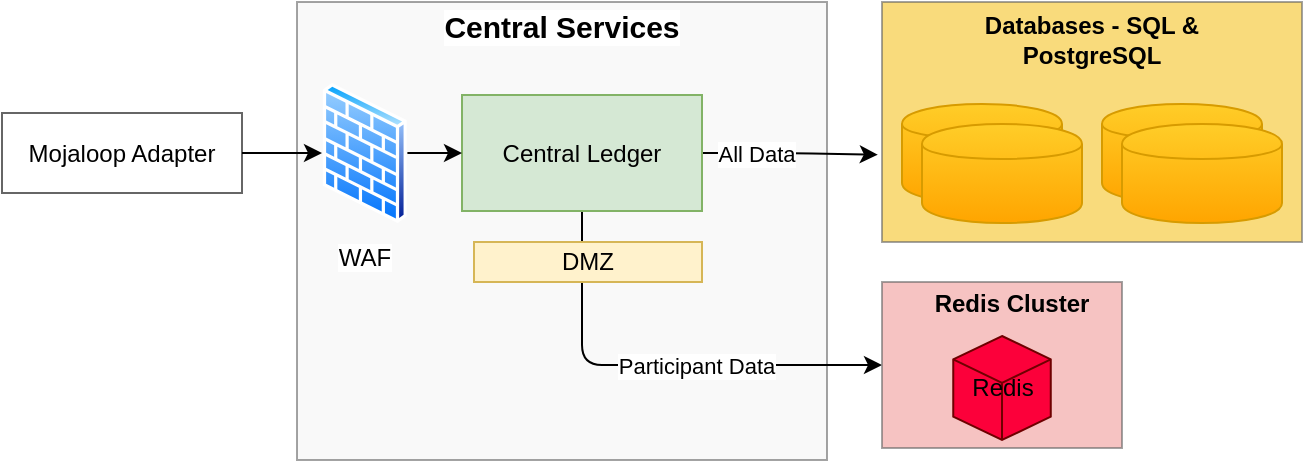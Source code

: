 <mxfile version="17.4.5" type="device" pages="2"><diagram id="1r2UlWtvAORndmBYrAt0" name="as is - central ledger"><mxGraphModel dx="782" dy="403" grid="1" gridSize="10" guides="1" tooltips="1" connect="1" arrows="1" fold="1" page="1" pageScale="1" pageWidth="850" pageHeight="1100" math="0" shadow="0"><root><mxCell id="0"/><mxCell id="1" parent="0"/><mxCell id="PnEK6yTm-2zhNzn3fMTI-1" value="" style="rounded=0;whiteSpace=wrap;html=1;fillColor=#F5C425;strokeColor=#666666;fontColor=#333333;opacity=60;" vertex="1" parent="1"><mxGeometry x="470" y="200" width="210" height="120" as="geometry"/></mxCell><mxCell id="PnEK6yTm-2zhNzn3fMTI-2" value="" style="rounded=0;whiteSpace=wrap;html=1;fillColor=#f5f5f5;strokeColor=#666666;fontColor=#333333;opacity=60;labelBackgroundColor=none;" vertex="1" parent="1"><mxGeometry x="177.5" y="200" width="265" height="229" as="geometry"/></mxCell><mxCell id="PnEK6yTm-2zhNzn3fMTI-3" style="edgeStyle=orthogonalEdgeStyle;rounded=0;orthogonalLoop=1;jettySize=auto;html=1;exitX=0.5;exitY=1;exitDx=0;exitDy=0;" edge="1" parent="1"><mxGeometry relative="1" as="geometry"><mxPoint x="379.0" y="348" as="sourcePoint"/><mxPoint x="379.0" y="348" as="targetPoint"/></mxGeometry></mxCell><mxCell id="PnEK6yTm-2zhNzn3fMTI-4" value="Central Services" style="text;html=1;strokeColor=none;fillColor=none;align=center;verticalAlign=middle;whiteSpace=wrap;rounded=0;opacity=60;fontSize=15;fontStyle=1;labelBackgroundColor=default;" vertex="1" parent="1"><mxGeometry x="245" y="202" width="130" height="20" as="geometry"/></mxCell><mxCell id="PnEK6yTm-2zhNzn3fMTI-5" value="Databases -&amp;nbsp;&lt;span style=&quot;font-size: 12px&quot;&gt;&lt;font style=&quot;font-size: 12px&quot;&gt;SQL &amp;amp; PostgreSQL&lt;/font&gt;&lt;/span&gt;" style="text;html=1;strokeColor=none;fillColor=none;align=center;verticalAlign=middle;whiteSpace=wrap;rounded=0;opacity=60;fontSize=12;fontStyle=1;labelBackgroundColor=none;" vertex="1" parent="1"><mxGeometry x="495" y="209" width="160" height="20" as="geometry"/></mxCell><mxCell id="PnEK6yTm-2zhNzn3fMTI-6" style="edgeStyle=orthogonalEdgeStyle;rounded=1;orthogonalLoop=1;jettySize=auto;html=1;exitX=1;exitY=0.5;exitDx=0;exitDy=0;entryX=0;entryY=0.5;entryDx=0;entryDy=0;fontSize=12;" edge="1" parent="1" source="PnEK6yTm-2zhNzn3fMTI-7" target="PnEK6yTm-2zhNzn3fMTI-16"><mxGeometry relative="1" as="geometry"/></mxCell><mxCell id="PnEK6yTm-2zhNzn3fMTI-7" value="Mojaloop Adapter" style="rounded=0;whiteSpace=wrap;html=1;fontSize=12;opacity=60;fontStyle=0" vertex="1" parent="1"><mxGeometry x="30" y="255.5" width="120" height="40" as="geometry"/></mxCell><mxCell id="PnEK6yTm-2zhNzn3fMTI-8" value="All Data" style="edgeStyle=orthogonalEdgeStyle;rounded=1;orthogonalLoop=1;jettySize=auto;html=1;exitX=1;exitY=0.5;exitDx=0;exitDy=0;entryX=-0.01;entryY=0.636;entryDx=0;entryDy=0;entryPerimeter=0;" edge="1" parent="1" source="PnEK6yTm-2zhNzn3fMTI-10" target="PnEK6yTm-2zhNzn3fMTI-1"><mxGeometry x="-0.388" relative="1" as="geometry"><mxPoint as="offset"/></mxGeometry></mxCell><mxCell id="PnEK6yTm-2zhNzn3fMTI-9" value="Participant Data" style="edgeStyle=orthogonalEdgeStyle;rounded=1;orthogonalLoop=1;jettySize=auto;html=1;exitX=0.5;exitY=1;exitDx=0;exitDy=0;entryX=0;entryY=0.5;entryDx=0;entryDy=0;" edge="1" parent="1" source="PnEK6yTm-2zhNzn3fMTI-10" target="PnEK6yTm-2zhNzn3fMTI-12"><mxGeometry x="0.18" relative="1" as="geometry"><mxPoint as="offset"/></mxGeometry></mxCell><mxCell id="PnEK6yTm-2zhNzn3fMTI-10" value="&lt;font color=&quot;#000000&quot;&gt;&lt;span&gt;Central Ledger&lt;/span&gt;&lt;br&gt;&lt;/font&gt;" style="rounded=0;whiteSpace=wrap;html=1;fillColor=#d5e8d4;strokeColor=#82b366;fontStyle=0" vertex="1" parent="1"><mxGeometry x="260" y="246.5" width="120" height="58" as="geometry"/></mxCell><mxCell id="PnEK6yTm-2zhNzn3fMTI-11" value="&lt;font color=&quot;#000000&quot;&gt;DMZ&lt;/font&gt;" style="rounded=0;whiteSpace=wrap;html=1;fillColor=#fff2cc;strokeColor=#d6b656;" vertex="1" parent="1"><mxGeometry x="266" y="320" width="114" height="20" as="geometry"/></mxCell><mxCell id="PnEK6yTm-2zhNzn3fMTI-12" value="" style="rounded=0;whiteSpace=wrap;html=1;fillColor=#F19C99;strokeColor=#666666;fontColor=#333333;opacity=60;" vertex="1" parent="1"><mxGeometry x="470" y="340" width="120" height="83" as="geometry"/></mxCell><mxCell id="PnEK6yTm-2zhNzn3fMTI-13" value="Redis Cluster" style="text;html=1;strokeColor=none;fillColor=none;align=center;verticalAlign=middle;whiteSpace=wrap;rounded=0;opacity=60;fontSize=12;fontStyle=1" vertex="1" parent="1"><mxGeometry x="480" y="341" width="110" height="20" as="geometry"/></mxCell><mxCell id="PnEK6yTm-2zhNzn3fMTI-14" value="&lt;font color=&quot;#000000&quot;&gt;Redis&lt;br&gt;&lt;/font&gt;" style="whiteSpace=wrap;html=1;shape=mxgraph.basic.isocube;isoAngle=15;fillColor=#FC003A;strokeColor=#6F0000;fontColor=#ffffff;" vertex="1" parent="1"><mxGeometry x="505.63" y="367" width="48.75" height="52" as="geometry"/></mxCell><mxCell id="PnEK6yTm-2zhNzn3fMTI-15" style="edgeStyle=orthogonalEdgeStyle;rounded=1;orthogonalLoop=1;jettySize=auto;html=1;exitX=1;exitY=0.5;exitDx=0;exitDy=0;fontSize=12;" edge="1" parent="1" source="PnEK6yTm-2zhNzn3fMTI-16" target="PnEK6yTm-2zhNzn3fMTI-10"><mxGeometry relative="1" as="geometry"/></mxCell><mxCell id="PnEK6yTm-2zhNzn3fMTI-16" value="WAF" style="aspect=fixed;perimeter=ellipsePerimeter;html=1;align=center;shadow=0;dashed=0;spacingTop=3;image;image=img/lib/active_directory/firewall.svg;fontSize=12;" vertex="1" parent="1"><mxGeometry x="190" y="240.5" width="42.7" height="70" as="geometry"/></mxCell><mxCell id="PnEK6yTm-2zhNzn3fMTI-17" value="&lt;font color=&quot;#000000&quot;&gt;&lt;br&gt;&lt;/font&gt;" style="shape=cylinder;whiteSpace=wrap;html=1;boundedLbl=1;backgroundOutline=1;fillColor=#ffcd28;strokeColor=#d79b00;gradientColor=#ffa500;" vertex="1" parent="1"><mxGeometry x="480" y="251" width="80" height="49.5" as="geometry"/></mxCell><mxCell id="PnEK6yTm-2zhNzn3fMTI-18" value="&lt;font color=&quot;#000000&quot;&gt;&lt;br&gt;&lt;/font&gt;" style="shape=cylinder;whiteSpace=wrap;html=1;boundedLbl=1;backgroundOutline=1;fillColor=#ffcd28;strokeColor=#d79b00;gradientColor=#ffa500;" vertex="1" parent="1"><mxGeometry x="490" y="261" width="80" height="49.5" as="geometry"/></mxCell><mxCell id="PnEK6yTm-2zhNzn3fMTI-19" value="&lt;font color=&quot;#000000&quot;&gt;&lt;br&gt;&lt;/font&gt;" style="shape=cylinder;whiteSpace=wrap;html=1;boundedLbl=1;backgroundOutline=1;fillColor=#ffcd28;strokeColor=#d79b00;gradientColor=#ffa500;" vertex="1" parent="1"><mxGeometry x="580" y="251" width="80" height="49.5" as="geometry"/></mxCell><mxCell id="PnEK6yTm-2zhNzn3fMTI-20" value="&lt;font color=&quot;#000000&quot;&gt;&lt;br&gt;&lt;/font&gt;" style="shape=cylinder;whiteSpace=wrap;html=1;boundedLbl=1;backgroundOutline=1;fillColor=#ffcd28;strokeColor=#d79b00;gradientColor=#ffa500;" vertex="1" parent="1"><mxGeometry x="590" y="261" width="80" height="49.5" as="geometry"/></mxCell></root></mxGraphModel></diagram><diagram id="xXD5DnYFGBBulUnZPJKQ" name="Original-v1.0"><mxGraphModel dx="920" dy="541" grid="1" gridSize="10" guides="1" tooltips="1" connect="1" arrows="1" fold="1" page="1" pageScale="1" pageWidth="1169" pageHeight="827" math="0" shadow="0"><root><mxCell id="0"/><mxCell id="1" parent="0"/><mxCell id="qoHOIKUOJggppsxTAeiT-66" value="" style="rounded=0;whiteSpace=wrap;html=1;fillColor=#F5C425;strokeColor=#666666;fontColor=#333333;opacity=60;" parent="1" vertex="1"><mxGeometry x="790" y="250" width="275" height="150" as="geometry"/></mxCell><mxCell id="qoHOIKUOJggppsxTAeiT-63" value="" style="rounded=0;whiteSpace=wrap;html=1;fillColor=#f5f5f5;strokeColor=#666666;fontColor=#333333;opacity=60;" parent="1" vertex="1"><mxGeometry x="427.5" y="249" width="265" height="330" as="geometry"/></mxCell><mxCell id="qoHOIKUOJggppsxTAeiT-8" value="&lt;font color=&quot;#000000&quot;&gt;Fluid Core&lt;/font&gt;" style="rounded=0;whiteSpace=wrap;html=1;fillColor=#d5e8d4;strokeColor=#82b366;" parent="1" vertex="1"><mxGeometry x="525" y="360" width="120" height="60" as="geometry"/></mxCell><mxCell id="qoHOIKUOJggppsxTAeiT-10" value="&lt;b&gt;&lt;font color=&quot;#000000&quot;&gt;central-ledger&lt;/font&gt;&lt;/b&gt;" style="shape=cylinder;whiteSpace=wrap;html=1;boundedLbl=1;backgroundOutline=1;fillColor=#ffcd28;strokeColor=#d79b00;gradientColor=#ffa500;" parent="1" vertex="1"><mxGeometry x="845" y="300" width="100" height="80" as="geometry"/></mxCell><mxCell id="qoHOIKUOJggppsxTAeiT-21" style="edgeStyle=orthogonalEdgeStyle;rounded=1;orthogonalLoop=1;jettySize=auto;html=1;exitX=0.75;exitY=0;exitDx=0;exitDy=0;startArrow=classic;startFill=1;" parent="1" source="55" edge="1"><mxGeometry relative="1" as="geometry"><mxPoint x="790" y="270" as="targetPoint"/><Array as="points"><mxPoint x="605" y="360"/><mxPoint x="605" y="270"/></Array></mxGeometry></mxCell><mxCell id="46" value="All Data" style="edgeLabel;html=1;align=center;verticalAlign=middle;resizable=0;points=[];" parent="qoHOIKUOJggppsxTAeiT-21" vertex="1" connectable="0"><mxGeometry x="-0.132" y="3" relative="1" as="geometry"><mxPoint as="offset"/></mxGeometry></mxCell><mxCell id="qoHOIKUOJggppsxTAeiT-15" value="&lt;font color=&quot;#000000&quot;&gt;Fluid App&lt;br&gt;&lt;/font&gt;" style="rounded=0;whiteSpace=wrap;html=1;fillColor=#d5e8d4;strokeColor=#82b366;" parent="1" vertex="1"><mxGeometry x="510" y="350" width="120" height="60" as="geometry"/></mxCell><mxCell id="qoHOIKUOJggppsxTAeiT-28" style="edgeStyle=orthogonalEdgeStyle;rounded=0;orthogonalLoop=1;jettySize=auto;html=1;exitX=0.5;exitY=1;exitDx=0;exitDy=0;" parent="1" edge="1"><mxGeometry relative="1" as="geometry"><mxPoint x="629" y="410" as="sourcePoint"/><mxPoint x="629" y="410" as="targetPoint"/></mxGeometry></mxCell><mxCell id="qoHOIKUOJggppsxTAeiT-64" value="Central Services" style="text;html=1;strokeColor=none;fillColor=none;align=center;verticalAlign=middle;whiteSpace=wrap;rounded=0;opacity=60;fontSize=14;fontStyle=1" parent="1" vertex="1"><mxGeometry x="500" y="310" width="130" height="20" as="geometry"/></mxCell><mxCell id="qoHOIKUOJggppsxTAeiT-67" value="DB Server" style="text;html=1;strokeColor=none;fillColor=none;align=center;verticalAlign=middle;whiteSpace=wrap;rounded=0;opacity=60;fontSize=14;fontStyle=1" parent="1" vertex="1"><mxGeometry x="847.5" y="190" width="170" height="20" as="geometry"/></mxCell><mxCell id="10" value="" style="edgeStyle=orthogonalEdgeStyle;rounded=0;orthogonalLoop=1;jettySize=auto;html=1;entryX=0;entryY=0.5;entryDx=0;entryDy=0;startArrow=none;" parent="1" source="qoHOIKUOJggppsxTAeiT-68" target="qoHOIKUOJggppsxTAeiT-15" edge="1"><mxGeometry relative="1" as="geometry"/></mxCell><mxCell id="3" value="Mojaloop Adapter" style="rounded=0;whiteSpace=wrap;html=1;fontSize=12;opacity=60;" parent="1" vertex="1"><mxGeometry x="170" y="350" width="120" height="60" as="geometry"/></mxCell><mxCell id="43" value="&lt;div&gt;&lt;br&gt;&lt;/div&gt;&lt;ul&gt;&lt;li&gt;MySQL&lt;/li&gt;&lt;li&gt;Postgress&lt;/li&gt;&lt;/ul&gt;" style="text;strokeColor=none;fillColor=none;html=1;whiteSpace=wrap;verticalAlign=middle;overflow=hidden;" parent="1" vertex="1"><mxGeometry x="830" y="230" width="105" height="80" as="geometry"/></mxCell><mxCell id="53" value="" style="edgeStyle=orthogonalEdgeStyle;rounded=0;orthogonalLoop=1;jettySize=auto;html=1;entryX=0;entryY=0.5;entryDx=0;entryDy=0;endArrow=none;" parent="1" source="3" target="qoHOIKUOJggppsxTAeiT-15" edge="1"><mxGeometry relative="1" as="geometry"><mxPoint x="265" y="370" as="sourcePoint"/><mxPoint x="485" y="240" as="targetPoint"/></mxGeometry></mxCell><mxCell id="55" value="&lt;font color=&quot;#000000&quot;&gt;&lt;b&gt;Central Ledger&lt;br&gt;&lt;/b&gt;NodeJS&lt;br&gt;&lt;/font&gt;" style="rounded=0;whiteSpace=wrap;html=1;fillColor=#d5e8d4;strokeColor=#82b366;" parent="1" vertex="1"><mxGeometry x="520" y="360" width="120" height="60" as="geometry"/></mxCell><mxCell id="qoHOIKUOJggppsxTAeiT-68" value="&lt;font color=&quot;#000000&quot;&gt;WAF&lt;/font&gt;" style="rounded=0;whiteSpace=wrap;html=1;fillColor=#fff2cc;strokeColor=#d6b656;" parent="1" vertex="1"><mxGeometry x="440" y="345" width="45" height="70" as="geometry"/></mxCell><mxCell id="qoHOIKUOJggppsxTAeiT-34" value="&lt;font color=&quot;#000000&quot;&gt;DMZ&lt;/font&gt;" style="rounded=0;whiteSpace=wrap;html=1;fillColor=#fff2cc;strokeColor=#d6b656;" parent="1" vertex="1"><mxGeometry x="540" y="430" width="114" height="30" as="geometry"/></mxCell><mxCell id="70" value="" style="rounded=0;whiteSpace=wrap;html=1;fillColor=#F19C99;strokeColor=#666666;fontColor=#333333;opacity=60;" parent="1" vertex="1"><mxGeometry x="790" y="440" width="275" height="160" as="geometry"/></mxCell><mxCell id="71" value="Redis Cluster" style="text;html=1;strokeColor=none;fillColor=none;align=center;verticalAlign=middle;whiteSpace=wrap;rounded=0;opacity=60;fontSize=14;fontStyle=1" parent="1" vertex="1"><mxGeometry x="845" y="470" width="130" height="20" as="geometry"/></mxCell><mxCell id="72" value="&lt;font color=&quot;#000000&quot;&gt;Redis&lt;br&gt;&lt;/font&gt;" style="whiteSpace=wrap;html=1;shape=mxgraph.basic.isocube;isoAngle=15;fillColor=#FC003A;strokeColor=#6F0000;fontColor=#ffffff;" parent="1" vertex="1"><mxGeometry x="875" y="510" width="75" height="70" as="geometry"/></mxCell><mxCell id="74" value="" style="endArrow=classic;html=1;exitX=0.75;exitY=1;exitDx=0;exitDy=0;entryX=0;entryY=0.5;entryDx=0;entryDy=0;rounded=1;" parent="1" source="55" target="70" edge="1"><mxGeometry relative="1" as="geometry"><mxPoint x="530" y="540" as="sourcePoint"/><mxPoint x="800" y="580" as="targetPoint"/><Array as="points"><mxPoint x="610" y="520"/></Array></mxGeometry></mxCell><mxCell id="75" value="Participant Data" style="edgeLabel;resizable=0;html=1;align=center;verticalAlign=middle;rotation=0;" parent="74" connectable="0" vertex="1"><mxGeometry relative="1" as="geometry"><mxPoint x="8" as="offset"/></mxGeometry></mxCell></root></mxGraphModel></diagram></mxfile>
